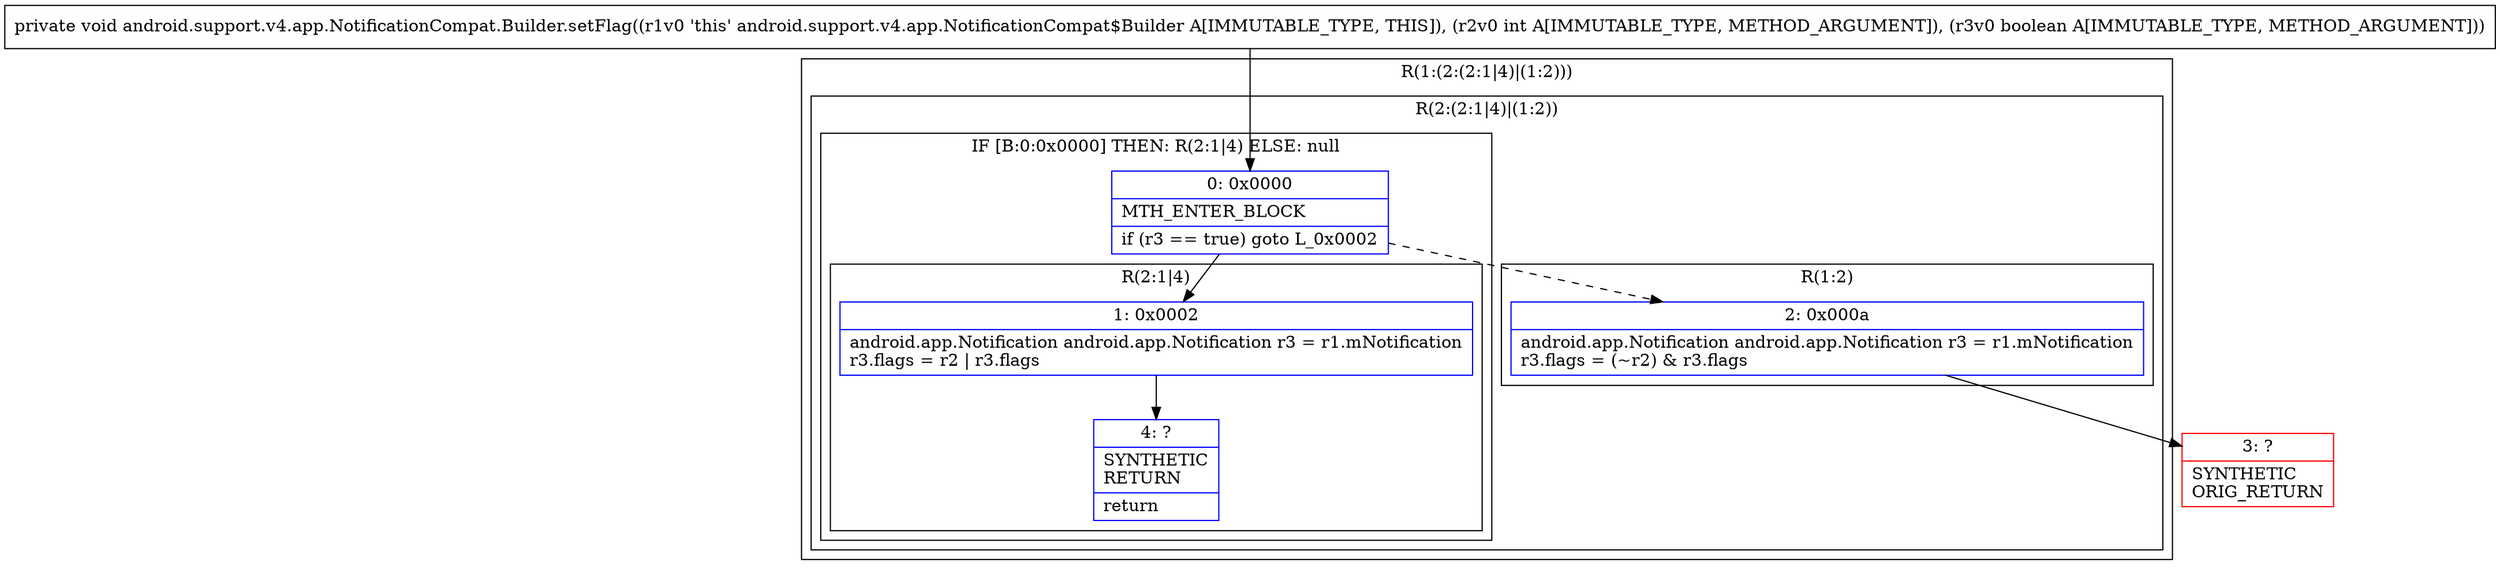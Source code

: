 digraph "CFG forandroid.support.v4.app.NotificationCompat.Builder.setFlag(IZ)V" {
subgraph cluster_Region_512188112 {
label = "R(1:(2:(2:1|4)|(1:2)))";
node [shape=record,color=blue];
subgraph cluster_Region_1263195561 {
label = "R(2:(2:1|4)|(1:2))";
node [shape=record,color=blue];
subgraph cluster_IfRegion_2068867460 {
label = "IF [B:0:0x0000] THEN: R(2:1|4) ELSE: null";
node [shape=record,color=blue];
Node_0 [shape=record,label="{0\:\ 0x0000|MTH_ENTER_BLOCK\l|if (r3 == true) goto L_0x0002\l}"];
subgraph cluster_Region_1282842910 {
label = "R(2:1|4)";
node [shape=record,color=blue];
Node_1 [shape=record,label="{1\:\ 0x0002|android.app.Notification android.app.Notification r3 = r1.mNotification\lr3.flags = r2 \| r3.flags\l}"];
Node_4 [shape=record,label="{4\:\ ?|SYNTHETIC\lRETURN\l|return\l}"];
}
}
subgraph cluster_Region_1011609590 {
label = "R(1:2)";
node [shape=record,color=blue];
Node_2 [shape=record,label="{2\:\ 0x000a|android.app.Notification android.app.Notification r3 = r1.mNotification\lr3.flags = (~r2) & r3.flags\l}"];
}
}
}
Node_3 [shape=record,color=red,label="{3\:\ ?|SYNTHETIC\lORIG_RETURN\l}"];
MethodNode[shape=record,label="{private void android.support.v4.app.NotificationCompat.Builder.setFlag((r1v0 'this' android.support.v4.app.NotificationCompat$Builder A[IMMUTABLE_TYPE, THIS]), (r2v0 int A[IMMUTABLE_TYPE, METHOD_ARGUMENT]), (r3v0 boolean A[IMMUTABLE_TYPE, METHOD_ARGUMENT])) }"];
MethodNode -> Node_0;
Node_0 -> Node_1;
Node_0 -> Node_2[style=dashed];
Node_1 -> Node_4;
Node_2 -> Node_3;
}

